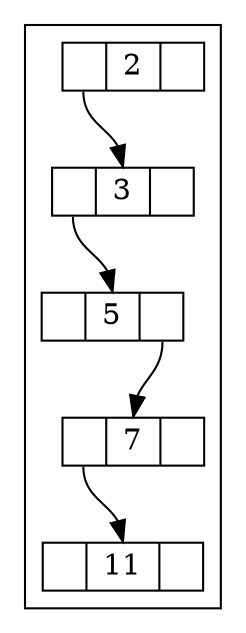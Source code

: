 digraph G {
	node [shape = record,height=.1];
	subgraph cluster1 {
		label = ""
		fontsize = 18
		fontcolor = blue
		a1 [label="<l> | {<c> 2} | <r> "]
		a2 [label="<l> | {<c> 3} | <r> "]
		a3 [label="<l> | {<c> 5} | <r> "]
		a4 [label="<l> | {<c> 7} | <r> "]
		a5 [label="<l> | {<c> 11} | <r> "]
		a1:l -> a2:c
		a2:l -> a3:c
		a3:r -> a4:c
		a4:l -> a5:c
	}
}
